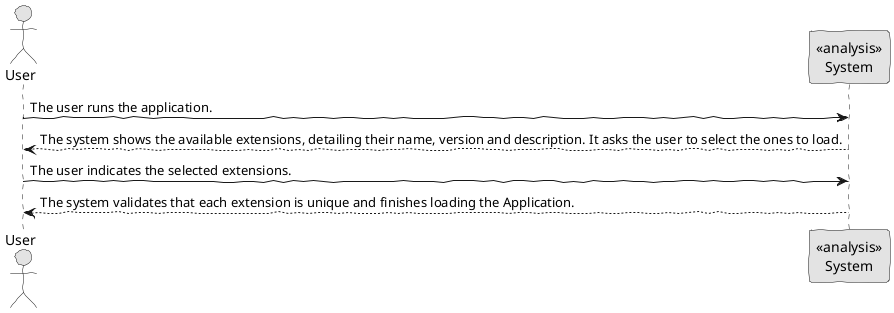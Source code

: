 @startuml core01_2_01_analysis.png

skinparam handwritten true
skinparam monochrome true
skinparam packageStyle rect
skinparam defaultFontName FG Virgil
skinparam shadowing false

  actor User 
  participant "<<analysis>>\nSystem" as Sy  

  'activate Sy
  User -> Sy : The user runs the application.
  Sy --> User : The system shows the available extensions, detailing their name, version and description. It asks the user to select the ones to load.
  'deactivate Sy

  
  User -> Sy : The user indicates the selected extensions.
  Sy --> User : The system validates that each extension is unique and finishes loading the Application. 
  

  

' The user runs the application.
' The system shows the available extensions, detailing their name, version and description. It asks the user to select the ones to load.<br>
' The user indicates the selected extensions. 
' The system finishes loading the Application. <br>


@enduml